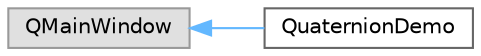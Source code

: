 digraph "类继承关系图"
{
 // LATEX_PDF_SIZE
  bgcolor="transparent";
  edge [fontname=Helvetica,fontsize=10,labelfontname=Helvetica,labelfontsize=10];
  node [fontname=Helvetica,fontsize=10,shape=box,height=0.2,width=0.4];
  rankdir="LR";
  Node0 [id="Node000000",label="QMainWindow",height=0.2,width=0.4,color="grey60", fillcolor="#E0E0E0", style="filled",tooltip=" "];
  Node0 -> Node1 [id="edge5778_Node000000_Node000001",dir="back",color="steelblue1",style="solid",tooltip=" "];
  Node1 [id="Node000001",label="QuaternionDemo",height=0.2,width=0.4,color="grey40", fillcolor="white", style="filled",URL="$class_quaternion_demo.html",tooltip=" "];
}
